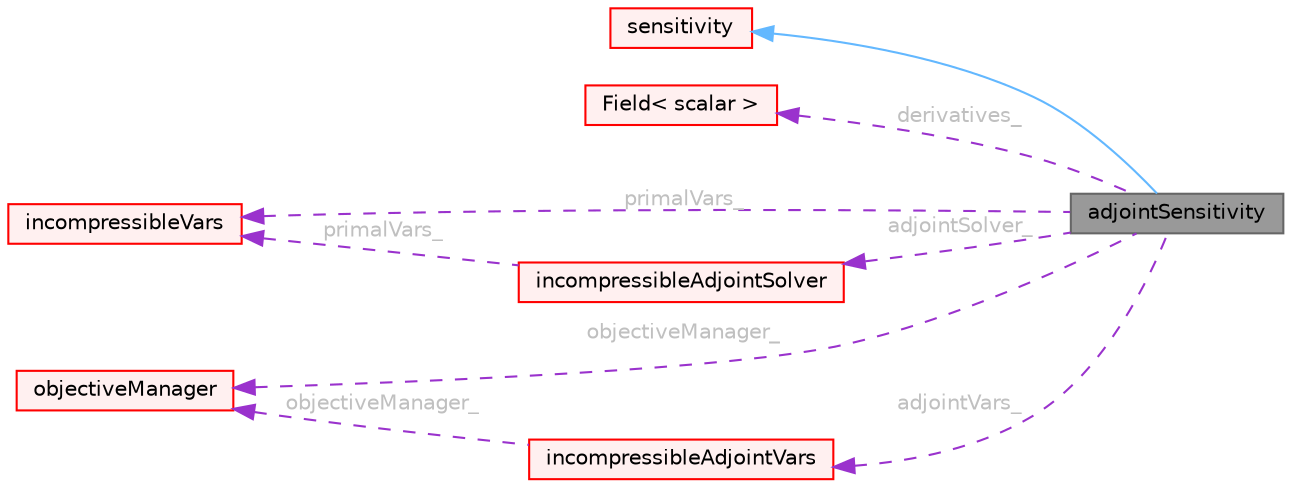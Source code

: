 digraph "adjointSensitivity"
{
 // LATEX_PDF_SIZE
  bgcolor="transparent";
  edge [fontname=Helvetica,fontsize=10,labelfontname=Helvetica,labelfontsize=10];
  node [fontname=Helvetica,fontsize=10,shape=box,height=0.2,width=0.4];
  rankdir="LR";
  Node1 [id="Node000001",label="adjointSensitivity",height=0.2,width=0.4,color="gray40", fillcolor="grey60", style="filled", fontcolor="black",tooltip="Abstract base class for adjoint-based sensitivities in incompressible flows."];
  Node2 -> Node1 [id="edge1_Node000001_Node000002",dir="back",color="steelblue1",style="solid",tooltip=" "];
  Node2 [id="Node000002",label="sensitivity",height=0.2,width=0.4,color="red", fillcolor="#FFF0F0", style="filled",URL="$classFoam_1_1sensitivity.html",tooltip="Abstract base class for adjoint sensitivities."];
  Node57 -> Node1 [id="edge2_Node000001_Node000057",dir="back",color="darkorchid3",style="dashed",tooltip=" ",label=" derivatives_",fontcolor="grey" ];
  Node57 [id="Node000057",label="Field\< scalar \>",height=0.2,width=0.4,color="red", fillcolor="#FFF0F0", style="filled",URL="$classFoam_1_1Field.html",tooltip=" "];
  Node60 -> Node1 [id="edge3_Node000001_Node000060",dir="back",color="darkorchid3",style="dashed",tooltip=" ",label=" adjointSolver_",fontcolor="grey" ];
  Node60 [id="Node000060",label="incompressibleAdjointSolver",height=0.2,width=0.4,color="red", fillcolor="#FFF0F0", style="filled",URL="$classFoam_1_1incompressibleAdjointSolver.html",tooltip="Base class for incompressibleAdjoint solvers."];
  Node68 -> Node60 [id="edge4_Node000060_Node000068",dir="back",color="darkorchid3",style="dashed",tooltip=" ",label=" primalVars_",fontcolor="grey" ];
  Node68 [id="Node000068",label="incompressibleVars",height=0.2,width=0.4,color="red", fillcolor="#FFF0F0", style="filled",URL="$classFoam_1_1incompressibleVars.html",tooltip="Base class for solution control classes."];
  Node68 -> Node1 [id="edge5_Node000001_Node000068",dir="back",color="darkorchid3",style="dashed",tooltip=" ",label=" primalVars_",fontcolor="grey" ];
  Node75 -> Node1 [id="edge6_Node000001_Node000075",dir="back",color="darkorchid3",style="dashed",tooltip=" ",label=" adjointVars_",fontcolor="grey" ];
  Node75 [id="Node000075",label="incompressibleAdjointVars",height=0.2,width=0.4,color="red", fillcolor="#FFF0F0", style="filled",URL="$classFoam_1_1incompressibleAdjointVars.html",tooltip="Class including all adjoint fields for incompressible flows."];
  Node77 -> Node75 [id="edge7_Node000075_Node000077",dir="back",color="darkorchid3",style="dashed",tooltip=" ",label=" objectiveManager_",fontcolor="grey" ];
  Node77 [id="Node000077",label="objectiveManager",height=0.2,width=0.4,color="red", fillcolor="#FFF0F0", style="filled",URL="$classFoam_1_1objectiveManager.html",tooltip="class for managing incompressible objective functions."];
  Node77 -> Node1 [id="edge8_Node000001_Node000077",dir="back",color="darkorchid3",style="dashed",tooltip=" ",label=" objectiveManager_",fontcolor="grey" ];
}
